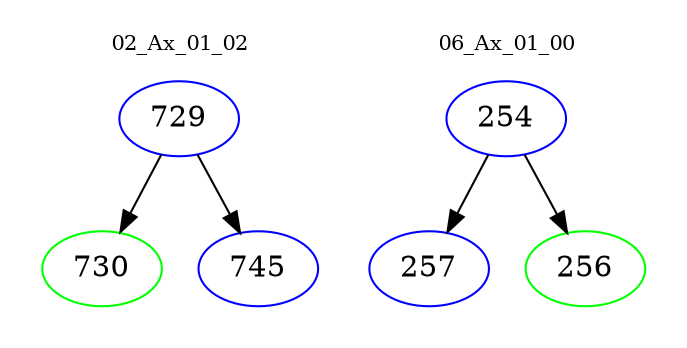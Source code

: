 digraph{
subgraph cluster_0 {
color = white
label = "02_Ax_01_02";
fontsize=10;
T0_729 [label="729", color="blue"]
T0_729 -> T0_730 [color="black"]
T0_730 [label="730", color="green"]
T0_729 -> T0_745 [color="black"]
T0_745 [label="745", color="blue"]
}
subgraph cluster_1 {
color = white
label = "06_Ax_01_00";
fontsize=10;
T1_254 [label="254", color="blue"]
T1_254 -> T1_257 [color="black"]
T1_257 [label="257", color="blue"]
T1_254 -> T1_256 [color="black"]
T1_256 [label="256", color="green"]
}
}
